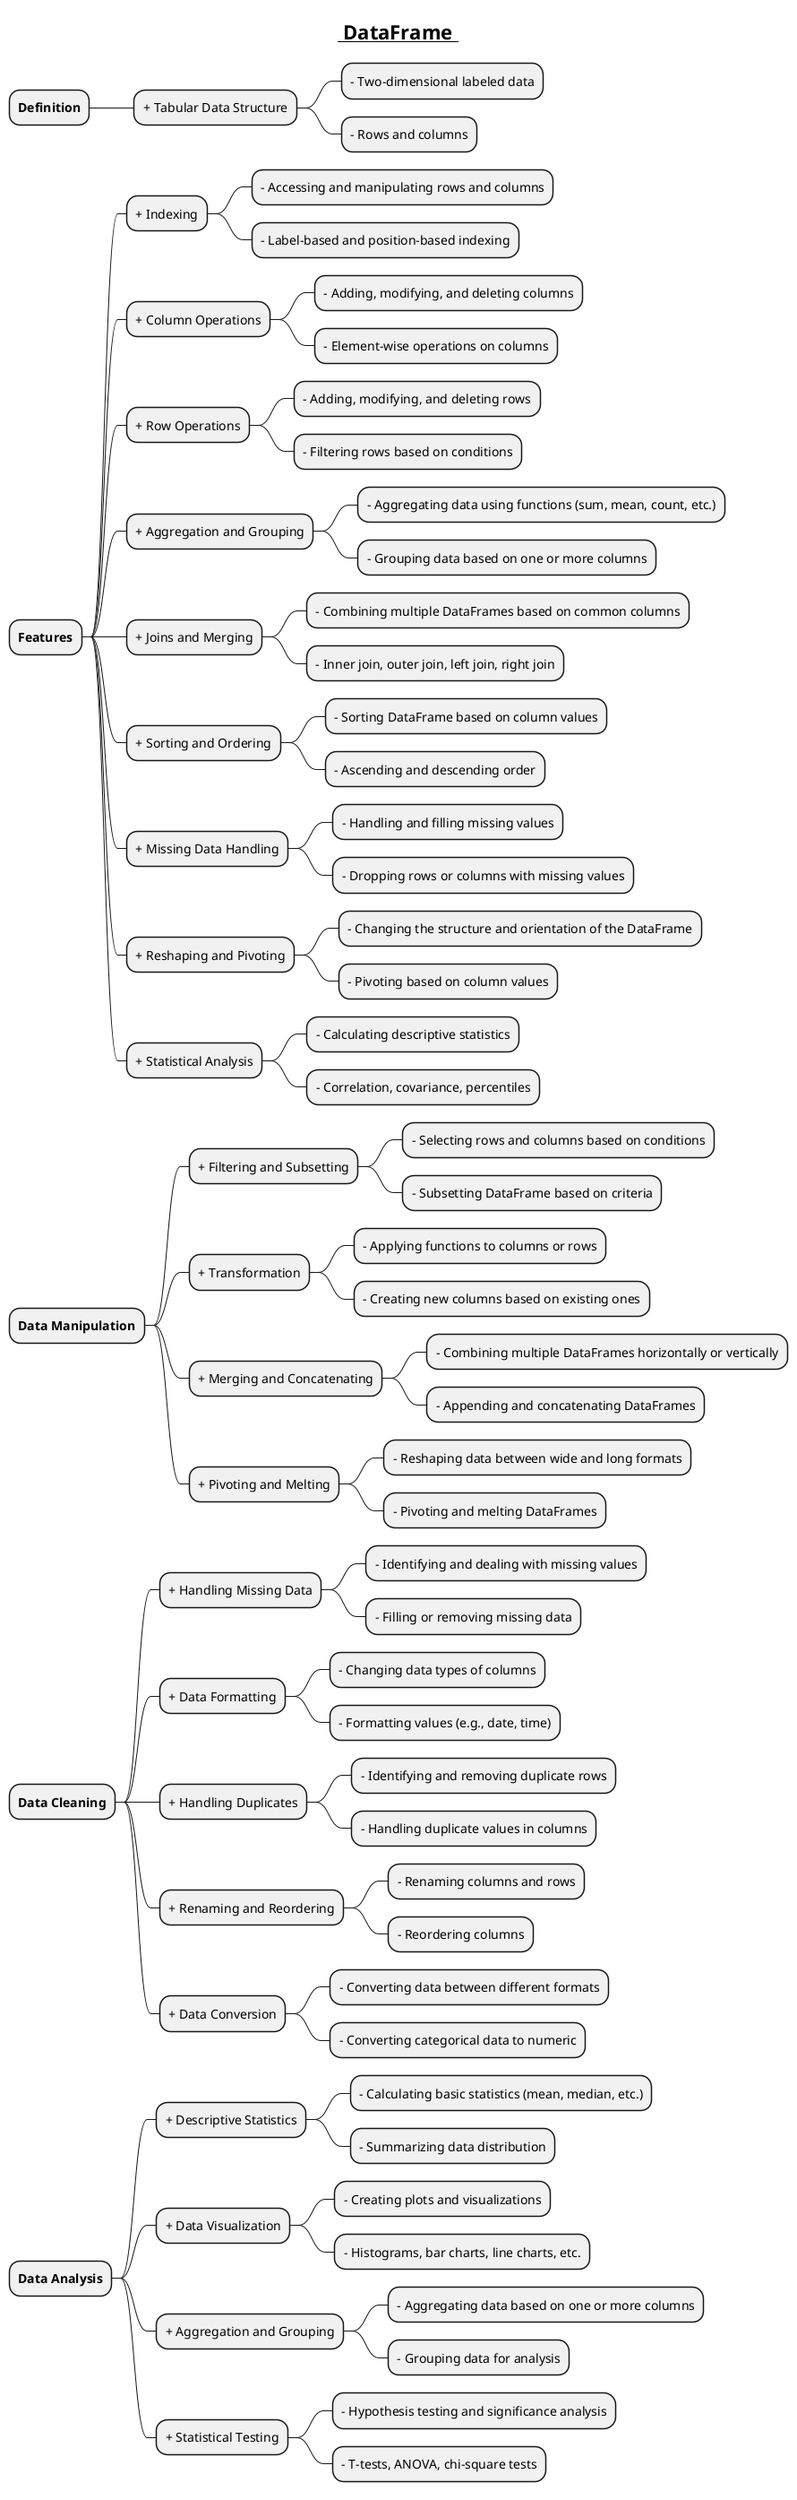 @startmindmap

title =__ DataFrame __

* **Definition**
** + Tabular Data Structure
*** - Two-dimensional labeled data
*** - Rows and columns

* **Features**
** + Indexing
*** - Accessing and manipulating rows and columns
*** - Label-based and position-based indexing
** + Column Operations
*** - Adding, modifying, and deleting columns
*** - Element-wise operations on columns
** + Row Operations
*** - Adding, modifying, and deleting rows
*** - Filtering rows based on conditions
** + Aggregation and Grouping
*** - Aggregating data using functions (sum, mean, count, etc.)
*** - Grouping data based on one or more columns
** + Joins and Merging
*** - Combining multiple DataFrames based on common columns
*** - Inner join, outer join, left join, right join
** + Sorting and Ordering
*** - Sorting DataFrame based on column values
*** - Ascending and descending order
** + Missing Data Handling
*** - Handling and filling missing values
*** - Dropping rows or columns with missing values
** + Reshaping and Pivoting
*** - Changing the structure and orientation of the DataFrame
*** - Pivoting based on column values
** + Statistical Analysis
*** - Calculating descriptive statistics
*** - Correlation, covariance, percentiles

* **Data Manipulation**
** + Filtering and Subsetting
*** - Selecting rows and columns based on conditions
*** - Subsetting DataFrame based on criteria
** + Transformation
*** - Applying functions to columns or rows
*** - Creating new columns based on existing ones
** + Merging and Concatenating
*** - Combining multiple DataFrames horizontally or vertically
*** - Appending and concatenating DataFrames
** + Pivoting and Melting
*** - Reshaping data between wide and long formats
*** - Pivoting and melting DataFrames

* **Data Cleaning**
** + Handling Missing Data
*** - Identifying and dealing with missing values
*** - Filling or removing missing data
** + Data Formatting
*** - Changing data types of columns
*** - Formatting values (e.g., date, time)
** + Handling Duplicates
*** - Identifying and removing duplicate rows
*** - Handling duplicate values in columns
** + Renaming and Reordering
*** - Renaming columns and rows
*** - Reordering columns
** + Data Conversion
*** - Converting data between different formats
*** - Converting categorical data to numeric

* **Data Analysis**
** + Descriptive Statistics
*** - Calculating basic statistics (mean, median, etc.)
*** - Summarizing data distribution
** + Data Visualization
*** - Creating plots and visualizations
*** - Histograms, bar charts, line charts, etc.
** + Aggregation and Grouping
*** - Aggregating data based on one or more columns
*** - Grouping data for analysis
** + Statistical Testing
*** - Hypothesis testing and significance analysis
*** - T-tests, ANOVA, chi-square tests

@endmindmap
